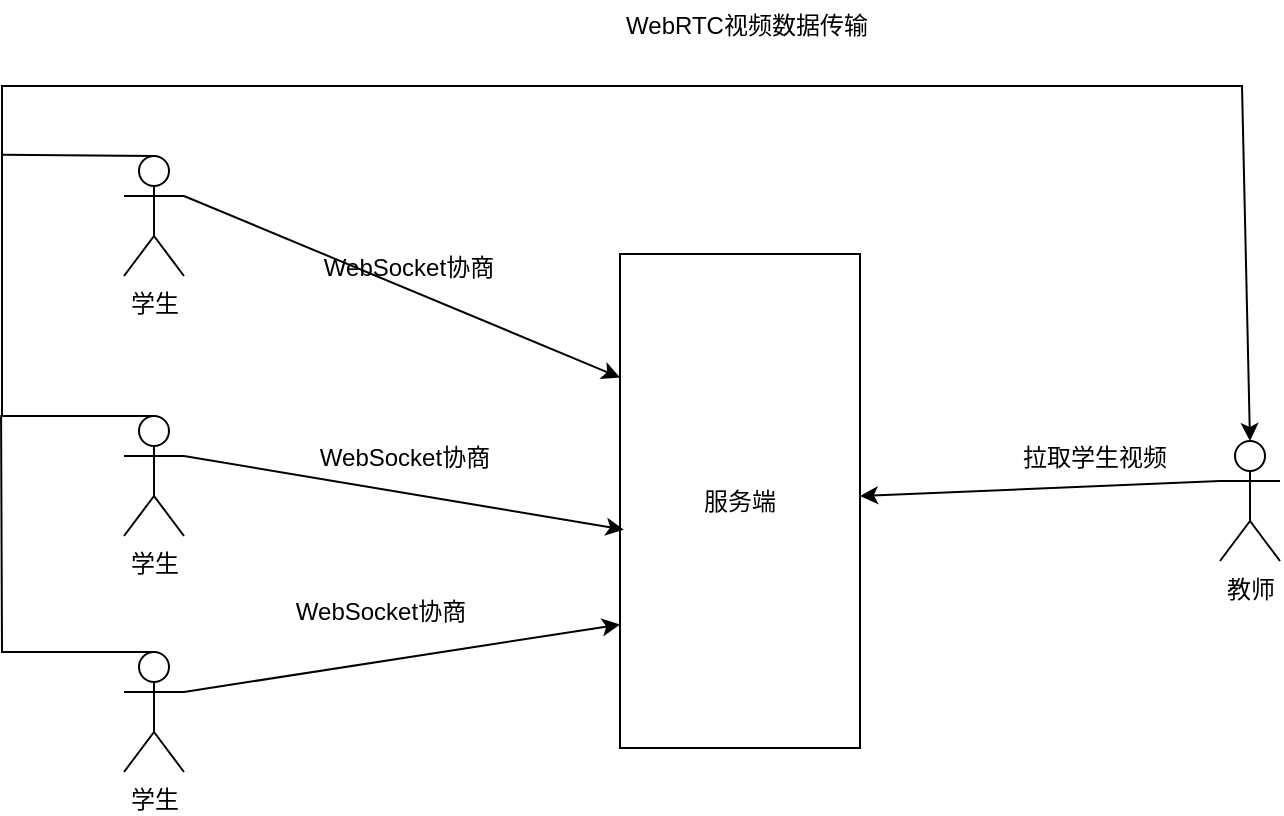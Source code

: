 <mxfile scale="20" border="20">
    <diagram id="CX3G9Xh7dB3GCvSDx5av" name="第 1 页">
        <mxGraphModel dx="532" dy="314" grid="0" gridSize="10" guides="1" tooltips="1" connect="1" arrows="1" fold="1" page="1" pageScale="1" pageWidth="1169" pageHeight="827" background="#ffffff" math="0" shadow="0">
            <root>
                <mxCell id="0"/>
                <mxCell id="1" parent="0"/>
                <mxCell id="47" style="edgeStyle=none;html=1;exitX=1;exitY=0.333;exitDx=0;exitDy=0;exitPerimeter=0;entryX=0;entryY=0.25;entryDx=0;entryDy=0;strokeColor=#000000;fontColor=#000000;" parent="1" source="29" target="33" edge="1">
                    <mxGeometry relative="1" as="geometry"/>
                </mxCell>
                <mxCell id="49" style="edgeStyle=none;html=1;entryX=0.5;entryY=0;entryDx=0;entryDy=0;entryPerimeter=0;strokeColor=#000000;fontColor=#000000;rounded=0;" parent="1" target="35" edge="1">
                    <mxGeometry relative="1" as="geometry">
                        <Array as="points">
                            <mxPoint x="635" y="58"/>
                        </Array>
                        <mxPoint x="88" y="58" as="sourcePoint"/>
                    </mxGeometry>
                </mxCell>
                <mxCell id="61" style="edgeStyle=none;rounded=0;html=1;exitX=0.5;exitY=0;exitDx=0;exitDy=0;exitPerimeter=0;strokeColor=#000000;fontColor=#000000;startArrow=none;startFill=0;endArrow=none;endFill=0;" parent="1" source="29" edge="1">
                    <mxGeometry relative="1" as="geometry">
                        <mxPoint x="15.409" y="92.429" as="targetPoint"/>
                    </mxGeometry>
                </mxCell>
                <mxCell id="29" value="学生" style="shape=umlActor;verticalLabelPosition=bottom;verticalAlign=top;html=1;strokeColor=#000000;fontColor=#000000;" parent="1" vertex="1">
                    <mxGeometry x="76" y="93" width="30" height="60" as="geometry"/>
                </mxCell>
                <mxCell id="33" value="&lt;font color=&quot;#000000&quot;&gt;服务端&lt;/font&gt;" style="rounded=0;whiteSpace=wrap;html=1;strokeColor=#000000;fontColor=#FFFFFF;" parent="1" vertex="1">
                    <mxGeometry x="324" y="142" width="120" height="247" as="geometry"/>
                </mxCell>
                <mxCell id="42" style="edgeStyle=none;html=1;exitX=0;exitY=0.333;exitDx=0;exitDy=0;exitPerimeter=0;fontColor=#000000;strokeColor=#000000;" parent="1" source="35" target="33" edge="1">
                    <mxGeometry relative="1" as="geometry"/>
                </mxCell>
                <mxCell id="35" value="教师" style="shape=umlActor;verticalLabelPosition=bottom;verticalAlign=top;html=1;strokeColor=#000000;fontColor=#000000;" parent="1" vertex="1">
                    <mxGeometry x="624" y="235.5" width="30" height="60" as="geometry"/>
                </mxCell>
                <mxCell id="52" style="edgeStyle=none;rounded=0;html=1;exitX=1;exitY=0.333;exitDx=0;exitDy=0;exitPerimeter=0;entryX=0.016;entryY=0.558;entryDx=0;entryDy=0;entryPerimeter=0;strokeColor=#000000;fontColor=#000000;" parent="1" source="36" target="33" edge="1">
                    <mxGeometry relative="1" as="geometry"/>
                </mxCell>
                <mxCell id="53" style="edgeStyle=none;rounded=0;html=1;exitX=0.5;exitY=0;exitDx=0;exitDy=0;exitPerimeter=0;strokeColor=#000000;fontColor=#000000;startArrow=none;startFill=0;endArrow=none;endFill=0;" parent="1" source="36" edge="1">
                    <mxGeometry relative="1" as="geometry">
                        <mxPoint x="91" y="58" as="targetPoint"/>
                        <Array as="points">
                            <mxPoint x="15" y="223"/>
                            <mxPoint x="15" y="58"/>
                        </Array>
                    </mxGeometry>
                </mxCell>
                <mxCell id="36" value="学生" style="shape=umlActor;verticalLabelPosition=bottom;verticalAlign=top;html=1;strokeColor=#000000;fontColor=#000000;" parent="1" vertex="1">
                    <mxGeometry x="76" y="223" width="30" height="60" as="geometry"/>
                </mxCell>
                <mxCell id="55" style="edgeStyle=none;rounded=0;html=1;exitX=1;exitY=0.333;exitDx=0;exitDy=0;exitPerimeter=0;entryX=0;entryY=0.75;entryDx=0;entryDy=0;strokeColor=#000000;fontColor=#000000;" parent="1" source="40" target="33" edge="1">
                    <mxGeometry relative="1" as="geometry"/>
                </mxCell>
                <mxCell id="60" style="edgeStyle=none;html=1;exitX=0.5;exitY=0;exitDx=0;exitDy=0;exitPerimeter=0;fontColor=#000000;startArrow=none;startFill=0;endArrow=none;endFill=0;rounded=0;strokeColor=#000000;" parent="1" source="40" edge="1">
                    <mxGeometry relative="1" as="geometry">
                        <mxPoint x="14.533" y="222.646" as="targetPoint"/>
                        <Array as="points">
                            <mxPoint x="15" y="341"/>
                        </Array>
                    </mxGeometry>
                </mxCell>
                <mxCell id="40" value="学生" style="shape=umlActor;verticalLabelPosition=bottom;verticalAlign=top;html=1;strokeColor=#000000;fontColor=#000000;" parent="1" vertex="1">
                    <mxGeometry x="76" y="341" width="30" height="60" as="geometry"/>
                </mxCell>
                <mxCell id="44" value="拉取学生视频" style="text;html=1;align=center;verticalAlign=middle;resizable=0;points=[];autosize=1;strokeColor=none;fillColor=none;fontColor=#000000;" parent="1" vertex="1">
                    <mxGeometry x="516" y="231" width="90" height="26" as="geometry"/>
                </mxCell>
                <mxCell id="48" value="WebSocket协商" style="text;html=1;align=center;verticalAlign=middle;resizable=0;points=[];autosize=1;strokeColor=none;fillColor=none;fontColor=#000000;" parent="1" vertex="1">
                    <mxGeometry x="166" y="136" width="103" height="26" as="geometry"/>
                </mxCell>
                <mxCell id="50" value="WebRTC视频数据传输" style="text;html=1;align=center;verticalAlign=middle;resizable=0;points=[];autosize=1;strokeColor=none;fillColor=none;fontColor=#000000;" parent="1" vertex="1">
                    <mxGeometry x="317" y="15" width="139" height="26" as="geometry"/>
                </mxCell>
                <mxCell id="56" value="WebSocket协商" style="text;html=1;align=center;verticalAlign=middle;resizable=0;points=[];autosize=1;strokeColor=none;fillColor=none;fontColor=#000000;" parent="1" vertex="1">
                    <mxGeometry x="164" y="231" width="103" height="26" as="geometry"/>
                </mxCell>
                <mxCell id="57" value="WebSocket协商" style="text;html=1;align=center;verticalAlign=middle;resizable=0;points=[];autosize=1;strokeColor=none;fillColor=none;fontColor=#000000;" parent="1" vertex="1">
                    <mxGeometry x="152" y="308" width="103" height="26" as="geometry"/>
                </mxCell>
            </root>
        </mxGraphModel>
    </diagram>
</mxfile>